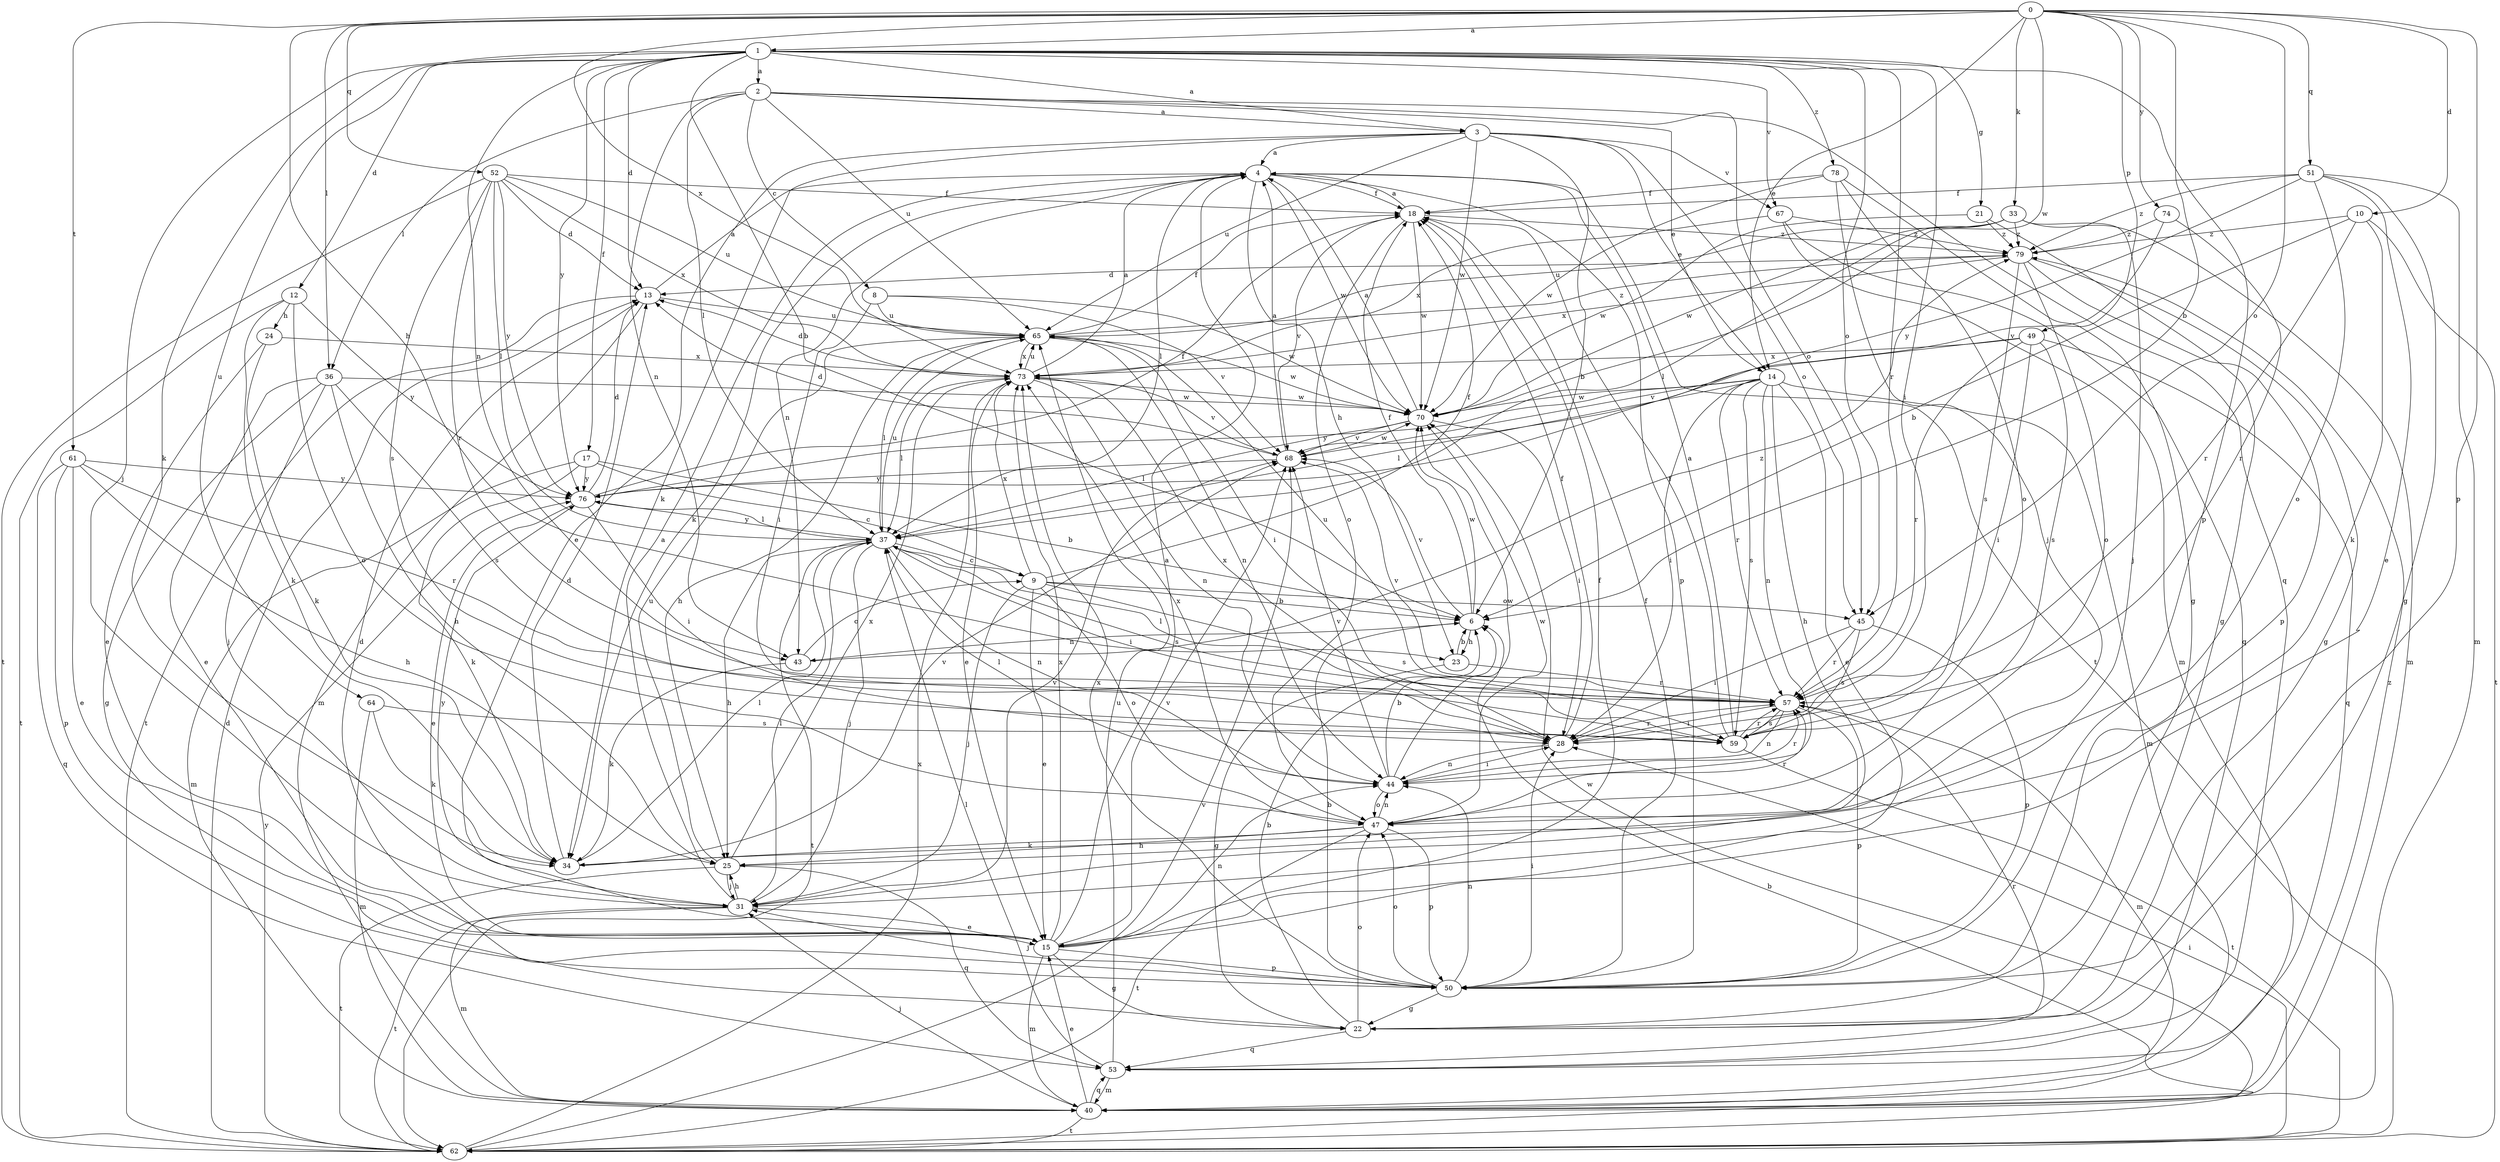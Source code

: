 strict digraph  {
0;
1;
2;
3;
4;
6;
8;
9;
10;
12;
13;
14;
15;
17;
18;
21;
22;
23;
24;
25;
28;
31;
33;
34;
36;
37;
40;
43;
44;
45;
47;
49;
50;
51;
52;
53;
57;
59;
61;
62;
64;
65;
67;
68;
70;
73;
74;
76;
78;
79;
0 -> 1  [label=a];
0 -> 6  [label=b];
0 -> 10  [label=d];
0 -> 14  [label=e];
0 -> 23  [label=h];
0 -> 33  [label=k];
0 -> 36  [label=l];
0 -> 45  [label=o];
0 -> 49  [label=p];
0 -> 50  [label=p];
0 -> 51  [label=q];
0 -> 52  [label=q];
0 -> 61  [label=t];
0 -> 70  [label=w];
0 -> 73  [label=x];
0 -> 74  [label=y];
1 -> 2  [label=a];
1 -> 3  [label=a];
1 -> 6  [label=b];
1 -> 12  [label=d];
1 -> 13  [label=d];
1 -> 17  [label=f];
1 -> 21  [label=g];
1 -> 28  [label=i];
1 -> 31  [label=j];
1 -> 34  [label=k];
1 -> 43  [label=n];
1 -> 45  [label=o];
1 -> 50  [label=p];
1 -> 57  [label=r];
1 -> 64  [label=u];
1 -> 67  [label=v];
1 -> 76  [label=y];
1 -> 78  [label=z];
2 -> 3  [label=a];
2 -> 8  [label=c];
2 -> 14  [label=e];
2 -> 36  [label=l];
2 -> 37  [label=l];
2 -> 43  [label=n];
2 -> 45  [label=o];
2 -> 53  [label=q];
2 -> 65  [label=u];
3 -> 4  [label=a];
3 -> 6  [label=b];
3 -> 14  [label=e];
3 -> 15  [label=e];
3 -> 34  [label=k];
3 -> 45  [label=o];
3 -> 65  [label=u];
3 -> 67  [label=v];
3 -> 70  [label=w];
4 -> 18  [label=f];
4 -> 23  [label=h];
4 -> 34  [label=k];
4 -> 37  [label=l];
4 -> 43  [label=n];
4 -> 50  [label=p];
4 -> 62  [label=t];
4 -> 70  [label=w];
6 -> 18  [label=f];
6 -> 23  [label=h];
6 -> 43  [label=n];
6 -> 68  [label=v];
6 -> 70  [label=w];
8 -> 28  [label=i];
8 -> 65  [label=u];
8 -> 68  [label=v];
8 -> 70  [label=w];
9 -> 6  [label=b];
9 -> 15  [label=e];
9 -> 18  [label=f];
9 -> 31  [label=j];
9 -> 45  [label=o];
9 -> 47  [label=o];
9 -> 59  [label=s];
9 -> 73  [label=x];
10 -> 6  [label=b];
10 -> 34  [label=k];
10 -> 57  [label=r];
10 -> 62  [label=t];
10 -> 79  [label=z];
12 -> 24  [label=h];
12 -> 34  [label=k];
12 -> 47  [label=o];
12 -> 62  [label=t];
12 -> 76  [label=y];
13 -> 4  [label=a];
13 -> 40  [label=m];
13 -> 62  [label=t];
13 -> 65  [label=u];
14 -> 15  [label=e];
14 -> 25  [label=h];
14 -> 28  [label=i];
14 -> 37  [label=l];
14 -> 40  [label=m];
14 -> 44  [label=n];
14 -> 57  [label=r];
14 -> 59  [label=s];
14 -> 70  [label=w];
14 -> 76  [label=y];
15 -> 4  [label=a];
15 -> 18  [label=f];
15 -> 22  [label=g];
15 -> 40  [label=m];
15 -> 44  [label=n];
15 -> 50  [label=p];
15 -> 68  [label=v];
15 -> 73  [label=x];
17 -> 6  [label=b];
17 -> 9  [label=c];
17 -> 34  [label=k];
17 -> 40  [label=m];
17 -> 76  [label=y];
18 -> 4  [label=a];
18 -> 47  [label=o];
18 -> 68  [label=v];
18 -> 70  [label=w];
18 -> 79  [label=z];
21 -> 22  [label=g];
21 -> 70  [label=w];
21 -> 79  [label=z];
22 -> 6  [label=b];
22 -> 47  [label=o];
22 -> 53  [label=q];
23 -> 6  [label=b];
23 -> 22  [label=g];
23 -> 57  [label=r];
24 -> 15  [label=e];
24 -> 34  [label=k];
24 -> 73  [label=x];
25 -> 31  [label=j];
25 -> 53  [label=q];
25 -> 62  [label=t];
25 -> 65  [label=u];
25 -> 73  [label=x];
28 -> 18  [label=f];
28 -> 44  [label=n];
28 -> 57  [label=r];
28 -> 73  [label=x];
31 -> 4  [label=a];
31 -> 15  [label=e];
31 -> 25  [label=h];
31 -> 37  [label=l];
31 -> 40  [label=m];
31 -> 62  [label=t];
31 -> 68  [label=v];
31 -> 76  [label=y];
33 -> 31  [label=j];
33 -> 37  [label=l];
33 -> 40  [label=m];
33 -> 65  [label=u];
33 -> 70  [label=w];
33 -> 79  [label=z];
34 -> 13  [label=d];
34 -> 37  [label=l];
34 -> 68  [label=v];
36 -> 15  [label=e];
36 -> 22  [label=g];
36 -> 25  [label=h];
36 -> 31  [label=j];
36 -> 59  [label=s];
36 -> 70  [label=w];
37 -> 9  [label=c];
37 -> 25  [label=h];
37 -> 28  [label=i];
37 -> 31  [label=j];
37 -> 44  [label=n];
37 -> 59  [label=s];
37 -> 62  [label=t];
37 -> 65  [label=u];
37 -> 76  [label=y];
40 -> 15  [label=e];
40 -> 31  [label=j];
40 -> 53  [label=q];
40 -> 62  [label=t];
40 -> 79  [label=z];
43 -> 9  [label=c];
43 -> 34  [label=k];
43 -> 79  [label=z];
44 -> 6  [label=b];
44 -> 28  [label=i];
44 -> 37  [label=l];
44 -> 47  [label=o];
44 -> 57  [label=r];
44 -> 68  [label=v];
44 -> 70  [label=w];
45 -> 28  [label=i];
45 -> 50  [label=p];
45 -> 57  [label=r];
45 -> 59  [label=s];
47 -> 25  [label=h];
47 -> 34  [label=k];
47 -> 44  [label=n];
47 -> 50  [label=p];
47 -> 57  [label=r];
47 -> 62  [label=t];
47 -> 70  [label=w];
47 -> 73  [label=x];
49 -> 28  [label=i];
49 -> 53  [label=q];
49 -> 57  [label=r];
49 -> 59  [label=s];
49 -> 68  [label=v];
49 -> 73  [label=x];
50 -> 6  [label=b];
50 -> 13  [label=d];
50 -> 18  [label=f];
50 -> 22  [label=g];
50 -> 28  [label=i];
50 -> 31  [label=j];
50 -> 44  [label=n];
50 -> 47  [label=o];
50 -> 73  [label=x];
51 -> 15  [label=e];
51 -> 18  [label=f];
51 -> 22  [label=g];
51 -> 40  [label=m];
51 -> 47  [label=o];
51 -> 76  [label=y];
51 -> 79  [label=z];
52 -> 13  [label=d];
52 -> 18  [label=f];
52 -> 37  [label=l];
52 -> 57  [label=r];
52 -> 59  [label=s];
52 -> 62  [label=t];
52 -> 65  [label=u];
52 -> 73  [label=x];
52 -> 76  [label=y];
53 -> 37  [label=l];
53 -> 40  [label=m];
53 -> 57  [label=r];
53 -> 65  [label=u];
57 -> 28  [label=i];
57 -> 37  [label=l];
57 -> 40  [label=m];
57 -> 44  [label=n];
57 -> 50  [label=p];
57 -> 59  [label=s];
57 -> 65  [label=u];
57 -> 68  [label=v];
59 -> 4  [label=a];
59 -> 18  [label=f];
59 -> 57  [label=r];
59 -> 62  [label=t];
61 -> 15  [label=e];
61 -> 25  [label=h];
61 -> 50  [label=p];
61 -> 53  [label=q];
61 -> 57  [label=r];
61 -> 76  [label=y];
62 -> 6  [label=b];
62 -> 13  [label=d];
62 -> 28  [label=i];
62 -> 68  [label=v];
62 -> 70  [label=w];
62 -> 73  [label=x];
62 -> 76  [label=y];
64 -> 34  [label=k];
64 -> 40  [label=m];
64 -> 59  [label=s];
65 -> 18  [label=f];
65 -> 25  [label=h];
65 -> 28  [label=i];
65 -> 37  [label=l];
65 -> 44  [label=n];
65 -> 70  [label=w];
65 -> 73  [label=x];
65 -> 79  [label=z];
67 -> 40  [label=m];
67 -> 53  [label=q];
67 -> 73  [label=x];
67 -> 79  [label=z];
68 -> 4  [label=a];
68 -> 13  [label=d];
68 -> 70  [label=w];
68 -> 76  [label=y];
70 -> 4  [label=a];
70 -> 28  [label=i];
70 -> 37  [label=l];
70 -> 68  [label=v];
73 -> 4  [label=a];
73 -> 13  [label=d];
73 -> 15  [label=e];
73 -> 37  [label=l];
73 -> 44  [label=n];
73 -> 65  [label=u];
73 -> 68  [label=v];
73 -> 70  [label=w];
74 -> 57  [label=r];
74 -> 68  [label=v];
74 -> 79  [label=z];
76 -> 13  [label=d];
76 -> 15  [label=e];
76 -> 18  [label=f];
76 -> 28  [label=i];
76 -> 37  [label=l];
78 -> 18  [label=f];
78 -> 22  [label=g];
78 -> 31  [label=j];
78 -> 47  [label=o];
78 -> 70  [label=w];
79 -> 13  [label=d];
79 -> 22  [label=g];
79 -> 47  [label=o];
79 -> 50  [label=p];
79 -> 59  [label=s];
79 -> 73  [label=x];
}
